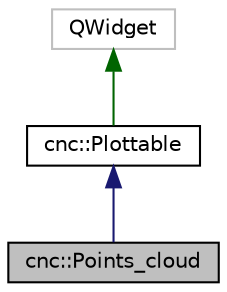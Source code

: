 digraph "cnc::Points_cloud"
{
 // LATEX_PDF_SIZE
  edge [fontname="Helvetica",fontsize="10",labelfontname="Helvetica",labelfontsize="10"];
  node [fontname="Helvetica",fontsize="10",shape=record];
  Node1 [label="cnc::Points_cloud",height=0.2,width=0.4,color="black", fillcolor="grey75", style="filled", fontcolor="black",tooltip=" "];
  Node2 -> Node1 [dir="back",color="midnightblue",fontsize="10",style="solid",fontname="Helvetica"];
  Node2 [label="cnc::Plottable",height=0.2,width=0.4,color="black", fillcolor="white", style="filled",URL="$classcnc_1_1Plottable.html",tooltip="Abstract class that represents any type plot."];
  Node3 -> Node2 [dir="back",color="darkgreen",fontsize="10",style="solid",fontname="Helvetica"];
  Node3 [label="QWidget",height=0.2,width=0.4,color="grey75", fillcolor="white", style="filled",tooltip=" "];
}
